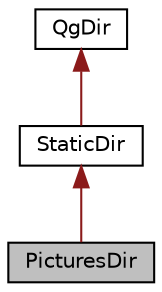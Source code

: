 digraph "PicturesDir"
{
 // LATEX_PDF_SIZE
  edge [fontname="Helvetica",fontsize="10",labelfontname="Helvetica",labelfontsize="10"];
  node [fontname="Helvetica",fontsize="10",shape=record];
  Node1 [label="PicturesDir",height=0.2,width=0.4,color="black", fillcolor="grey75", style="filled", fontcolor="black",tooltip=" "];
  Node2 -> Node1 [dir="back",color="firebrick4",fontsize="10",style="solid",fontname="Helvetica"];
  Node2 [label="StaticDir",height=0.2,width=0.4,color="black", fillcolor="white", style="filled",URL="$classStaticDir.html",tooltip=" "];
  Node3 -> Node2 [dir="back",color="firebrick4",fontsize="10",style="solid",fontname="Helvetica"];
  Node3 [label="QgDir",height=0.2,width=0.4,color="black", fillcolor="white", style="filled",URL="$classQgDir.html",tooltip="Handler with directories."];
}
